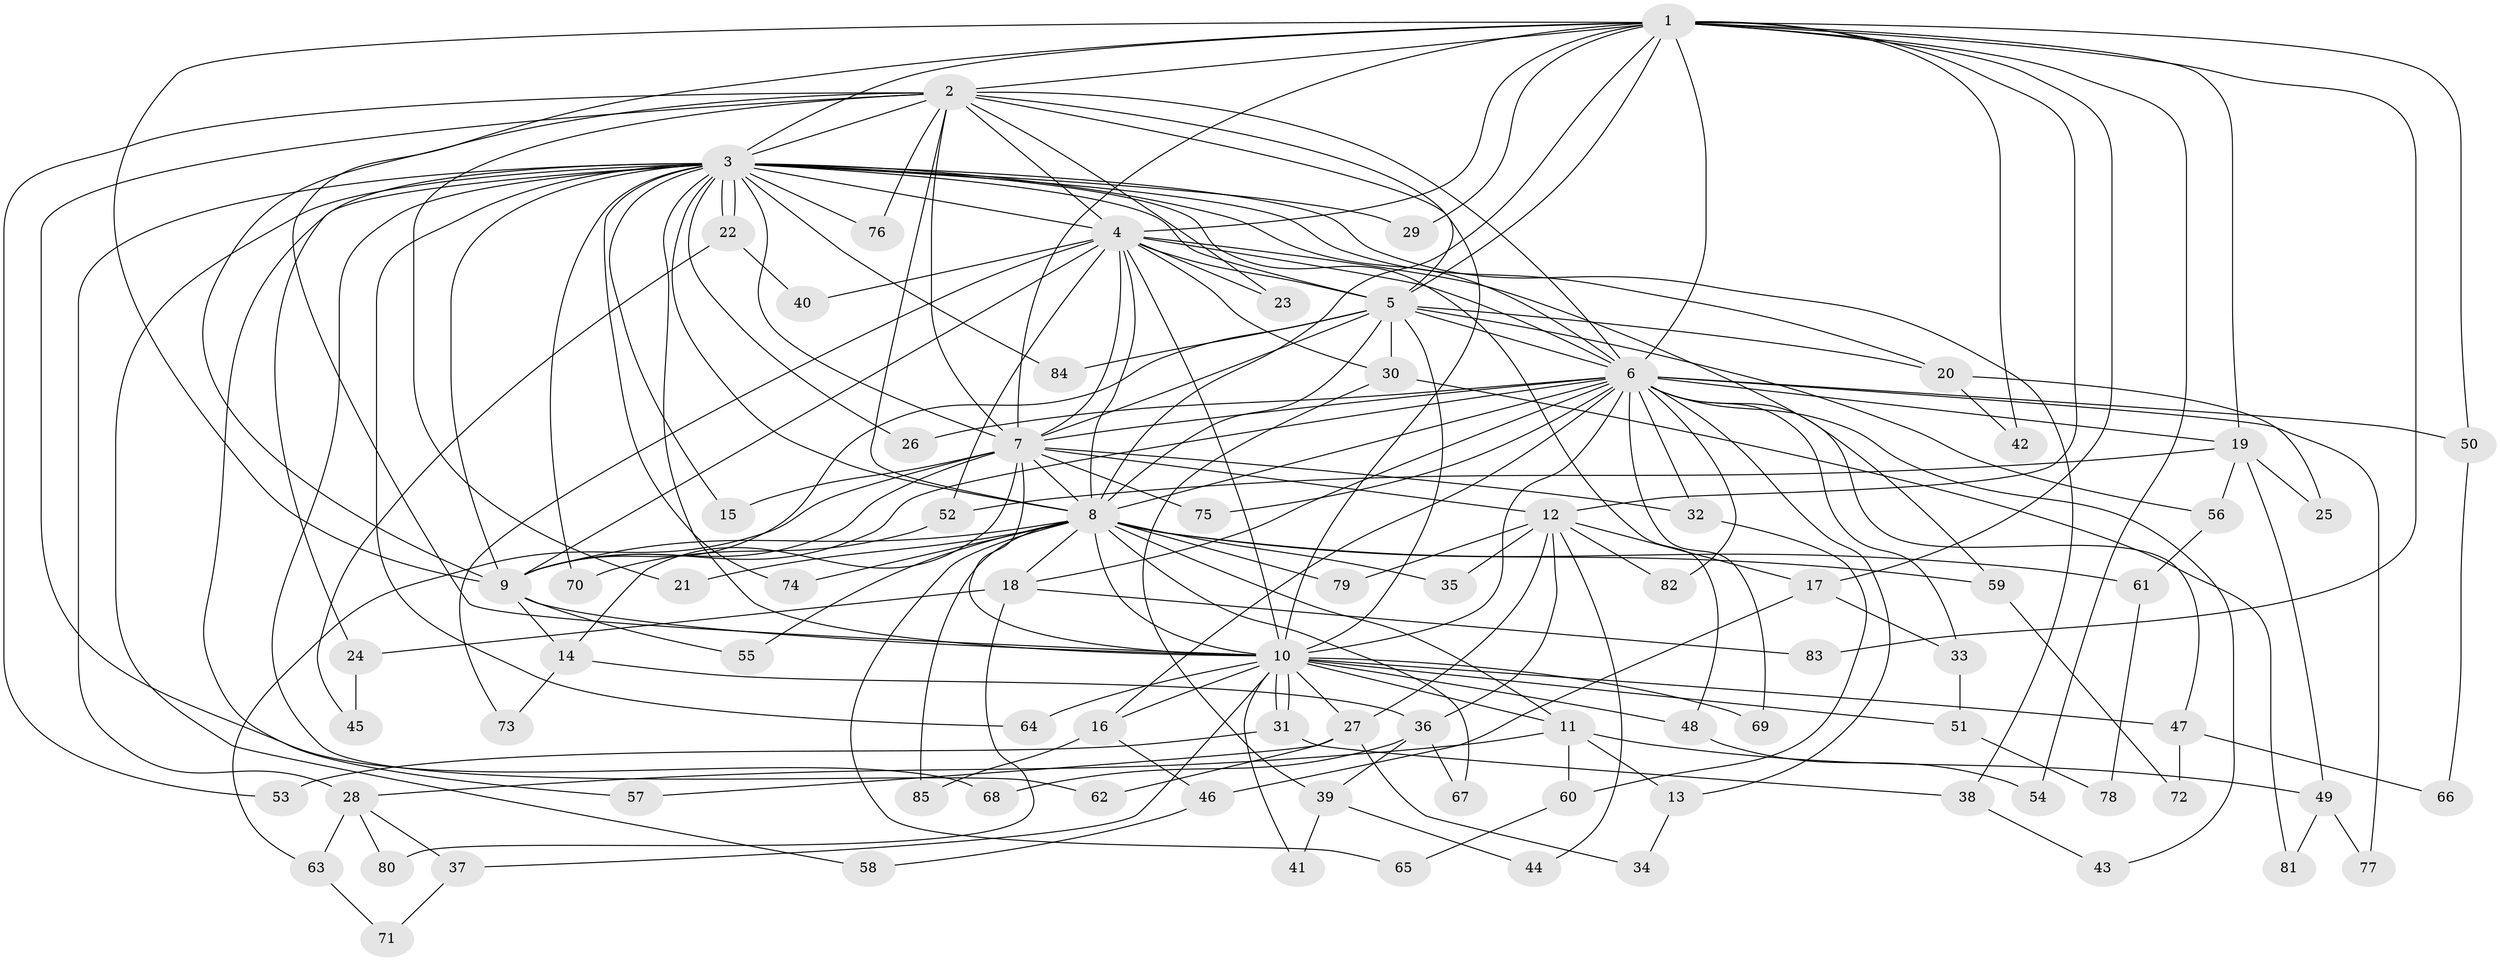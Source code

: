 // coarse degree distribution, {23: 0.018867924528301886, 14: 0.018867924528301886, 8: 0.018867924528301886, 25: 0.018867924528301886, 9: 0.018867924528301886, 16: 0.018867924528301886, 6: 0.018867924528301886, 11: 0.018867924528301886, 3: 0.20754716981132076, 2: 0.4716981132075472, 5: 0.07547169811320754, 7: 0.018867924528301886, 4: 0.07547169811320754}
// Generated by graph-tools (version 1.1) at 2025/49/03/04/25 22:49:24]
// undirected, 85 vertices, 195 edges
graph export_dot {
  node [color=gray90,style=filled];
  1;
  2;
  3;
  4;
  5;
  6;
  7;
  8;
  9;
  10;
  11;
  12;
  13;
  14;
  15;
  16;
  17;
  18;
  19;
  20;
  21;
  22;
  23;
  24;
  25;
  26;
  27;
  28;
  29;
  30;
  31;
  32;
  33;
  34;
  35;
  36;
  37;
  38;
  39;
  40;
  41;
  42;
  43;
  44;
  45;
  46;
  47;
  48;
  49;
  50;
  51;
  52;
  53;
  54;
  55;
  56;
  57;
  58;
  59;
  60;
  61;
  62;
  63;
  64;
  65;
  66;
  67;
  68;
  69;
  70;
  71;
  72;
  73;
  74;
  75;
  76;
  77;
  78;
  79;
  80;
  81;
  82;
  83;
  84;
  85;
  1 -- 2;
  1 -- 3;
  1 -- 4;
  1 -- 5;
  1 -- 6;
  1 -- 7;
  1 -- 8;
  1 -- 9;
  1 -- 10;
  1 -- 12;
  1 -- 17;
  1 -- 19;
  1 -- 29;
  1 -- 42;
  1 -- 50;
  1 -- 54;
  1 -- 83;
  2 -- 3;
  2 -- 4;
  2 -- 5;
  2 -- 6;
  2 -- 7;
  2 -- 8;
  2 -- 9;
  2 -- 10;
  2 -- 21;
  2 -- 23;
  2 -- 53;
  2 -- 68;
  2 -- 76;
  3 -- 4;
  3 -- 5;
  3 -- 6;
  3 -- 7;
  3 -- 8;
  3 -- 9;
  3 -- 10;
  3 -- 15;
  3 -- 20;
  3 -- 22;
  3 -- 22;
  3 -- 24;
  3 -- 26;
  3 -- 28;
  3 -- 29;
  3 -- 38;
  3 -- 48;
  3 -- 57;
  3 -- 58;
  3 -- 62;
  3 -- 64;
  3 -- 70;
  3 -- 74;
  3 -- 76;
  3 -- 84;
  4 -- 5;
  4 -- 6;
  4 -- 7;
  4 -- 8;
  4 -- 9;
  4 -- 10;
  4 -- 23;
  4 -- 30;
  4 -- 40;
  4 -- 52;
  4 -- 59;
  4 -- 73;
  5 -- 6;
  5 -- 7;
  5 -- 8;
  5 -- 9;
  5 -- 10;
  5 -- 20;
  5 -- 30;
  5 -- 56;
  5 -- 84;
  6 -- 7;
  6 -- 8;
  6 -- 9;
  6 -- 10;
  6 -- 13;
  6 -- 16;
  6 -- 18;
  6 -- 19;
  6 -- 26;
  6 -- 32;
  6 -- 33;
  6 -- 43;
  6 -- 47;
  6 -- 50;
  6 -- 69;
  6 -- 75;
  6 -- 77;
  6 -- 82;
  7 -- 8;
  7 -- 9;
  7 -- 10;
  7 -- 12;
  7 -- 14;
  7 -- 15;
  7 -- 32;
  7 -- 63;
  7 -- 75;
  8 -- 9;
  8 -- 10;
  8 -- 11;
  8 -- 18;
  8 -- 21;
  8 -- 35;
  8 -- 55;
  8 -- 59;
  8 -- 61;
  8 -- 65;
  8 -- 67;
  8 -- 74;
  8 -- 79;
  8 -- 85;
  9 -- 10;
  9 -- 14;
  9 -- 55;
  10 -- 11;
  10 -- 16;
  10 -- 27;
  10 -- 31;
  10 -- 31;
  10 -- 37;
  10 -- 41;
  10 -- 47;
  10 -- 48;
  10 -- 51;
  10 -- 64;
  10 -- 69;
  11 -- 13;
  11 -- 28;
  11 -- 49;
  11 -- 60;
  12 -- 17;
  12 -- 27;
  12 -- 35;
  12 -- 36;
  12 -- 44;
  12 -- 79;
  12 -- 82;
  13 -- 34;
  14 -- 36;
  14 -- 73;
  16 -- 46;
  16 -- 85;
  17 -- 33;
  17 -- 46;
  18 -- 24;
  18 -- 80;
  18 -- 83;
  19 -- 25;
  19 -- 49;
  19 -- 52;
  19 -- 56;
  20 -- 25;
  20 -- 42;
  22 -- 40;
  22 -- 45;
  24 -- 45;
  27 -- 34;
  27 -- 57;
  27 -- 62;
  28 -- 37;
  28 -- 63;
  28 -- 80;
  30 -- 39;
  30 -- 81;
  31 -- 38;
  31 -- 53;
  32 -- 60;
  33 -- 51;
  36 -- 39;
  36 -- 67;
  36 -- 68;
  37 -- 71;
  38 -- 43;
  39 -- 41;
  39 -- 44;
  46 -- 58;
  47 -- 66;
  47 -- 72;
  48 -- 54;
  49 -- 77;
  49 -- 81;
  50 -- 66;
  51 -- 78;
  52 -- 70;
  56 -- 61;
  59 -- 72;
  60 -- 65;
  61 -- 78;
  63 -- 71;
}
